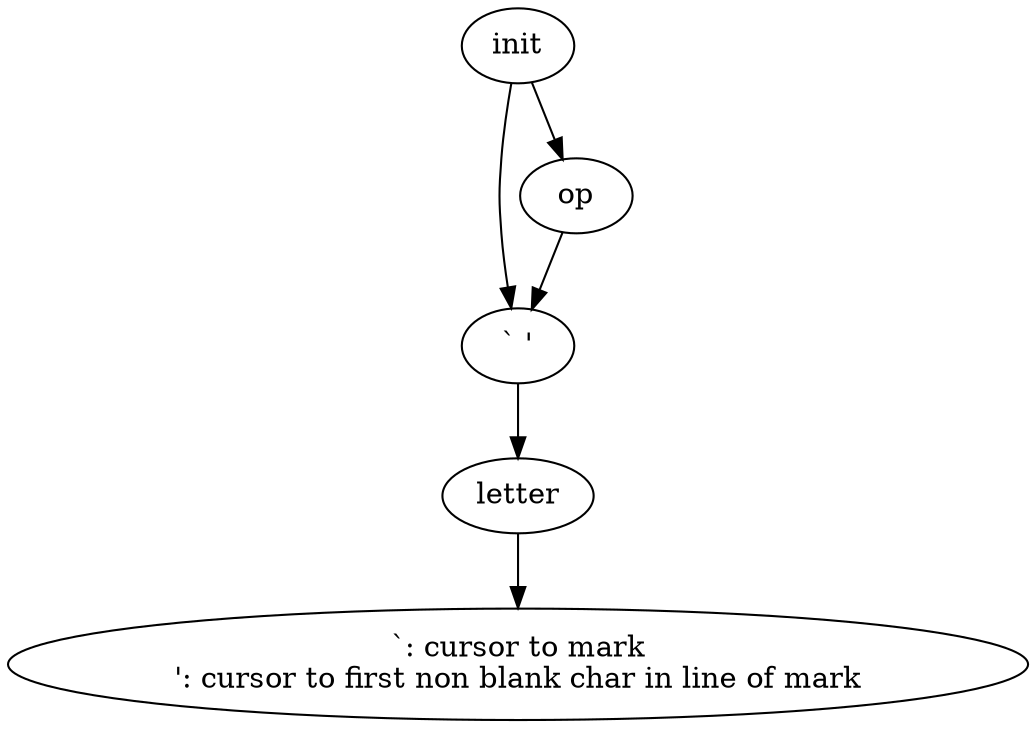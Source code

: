 digraph g
{

  /* list of nodes */
  "command" [label="`: cursor to mark\n': cursor to first non blank char in line of mark"];
  "init" [label="init"];
  "key1" [label="` '"];
  "letter" [label="letter"];
  "op" [label="op"];

  /* list of edges */
  "init" -> "key1";
  "init" -> "op";
  "key1" -> "letter";
  "letter" -> "command";
  "op" -> "key1";
}
